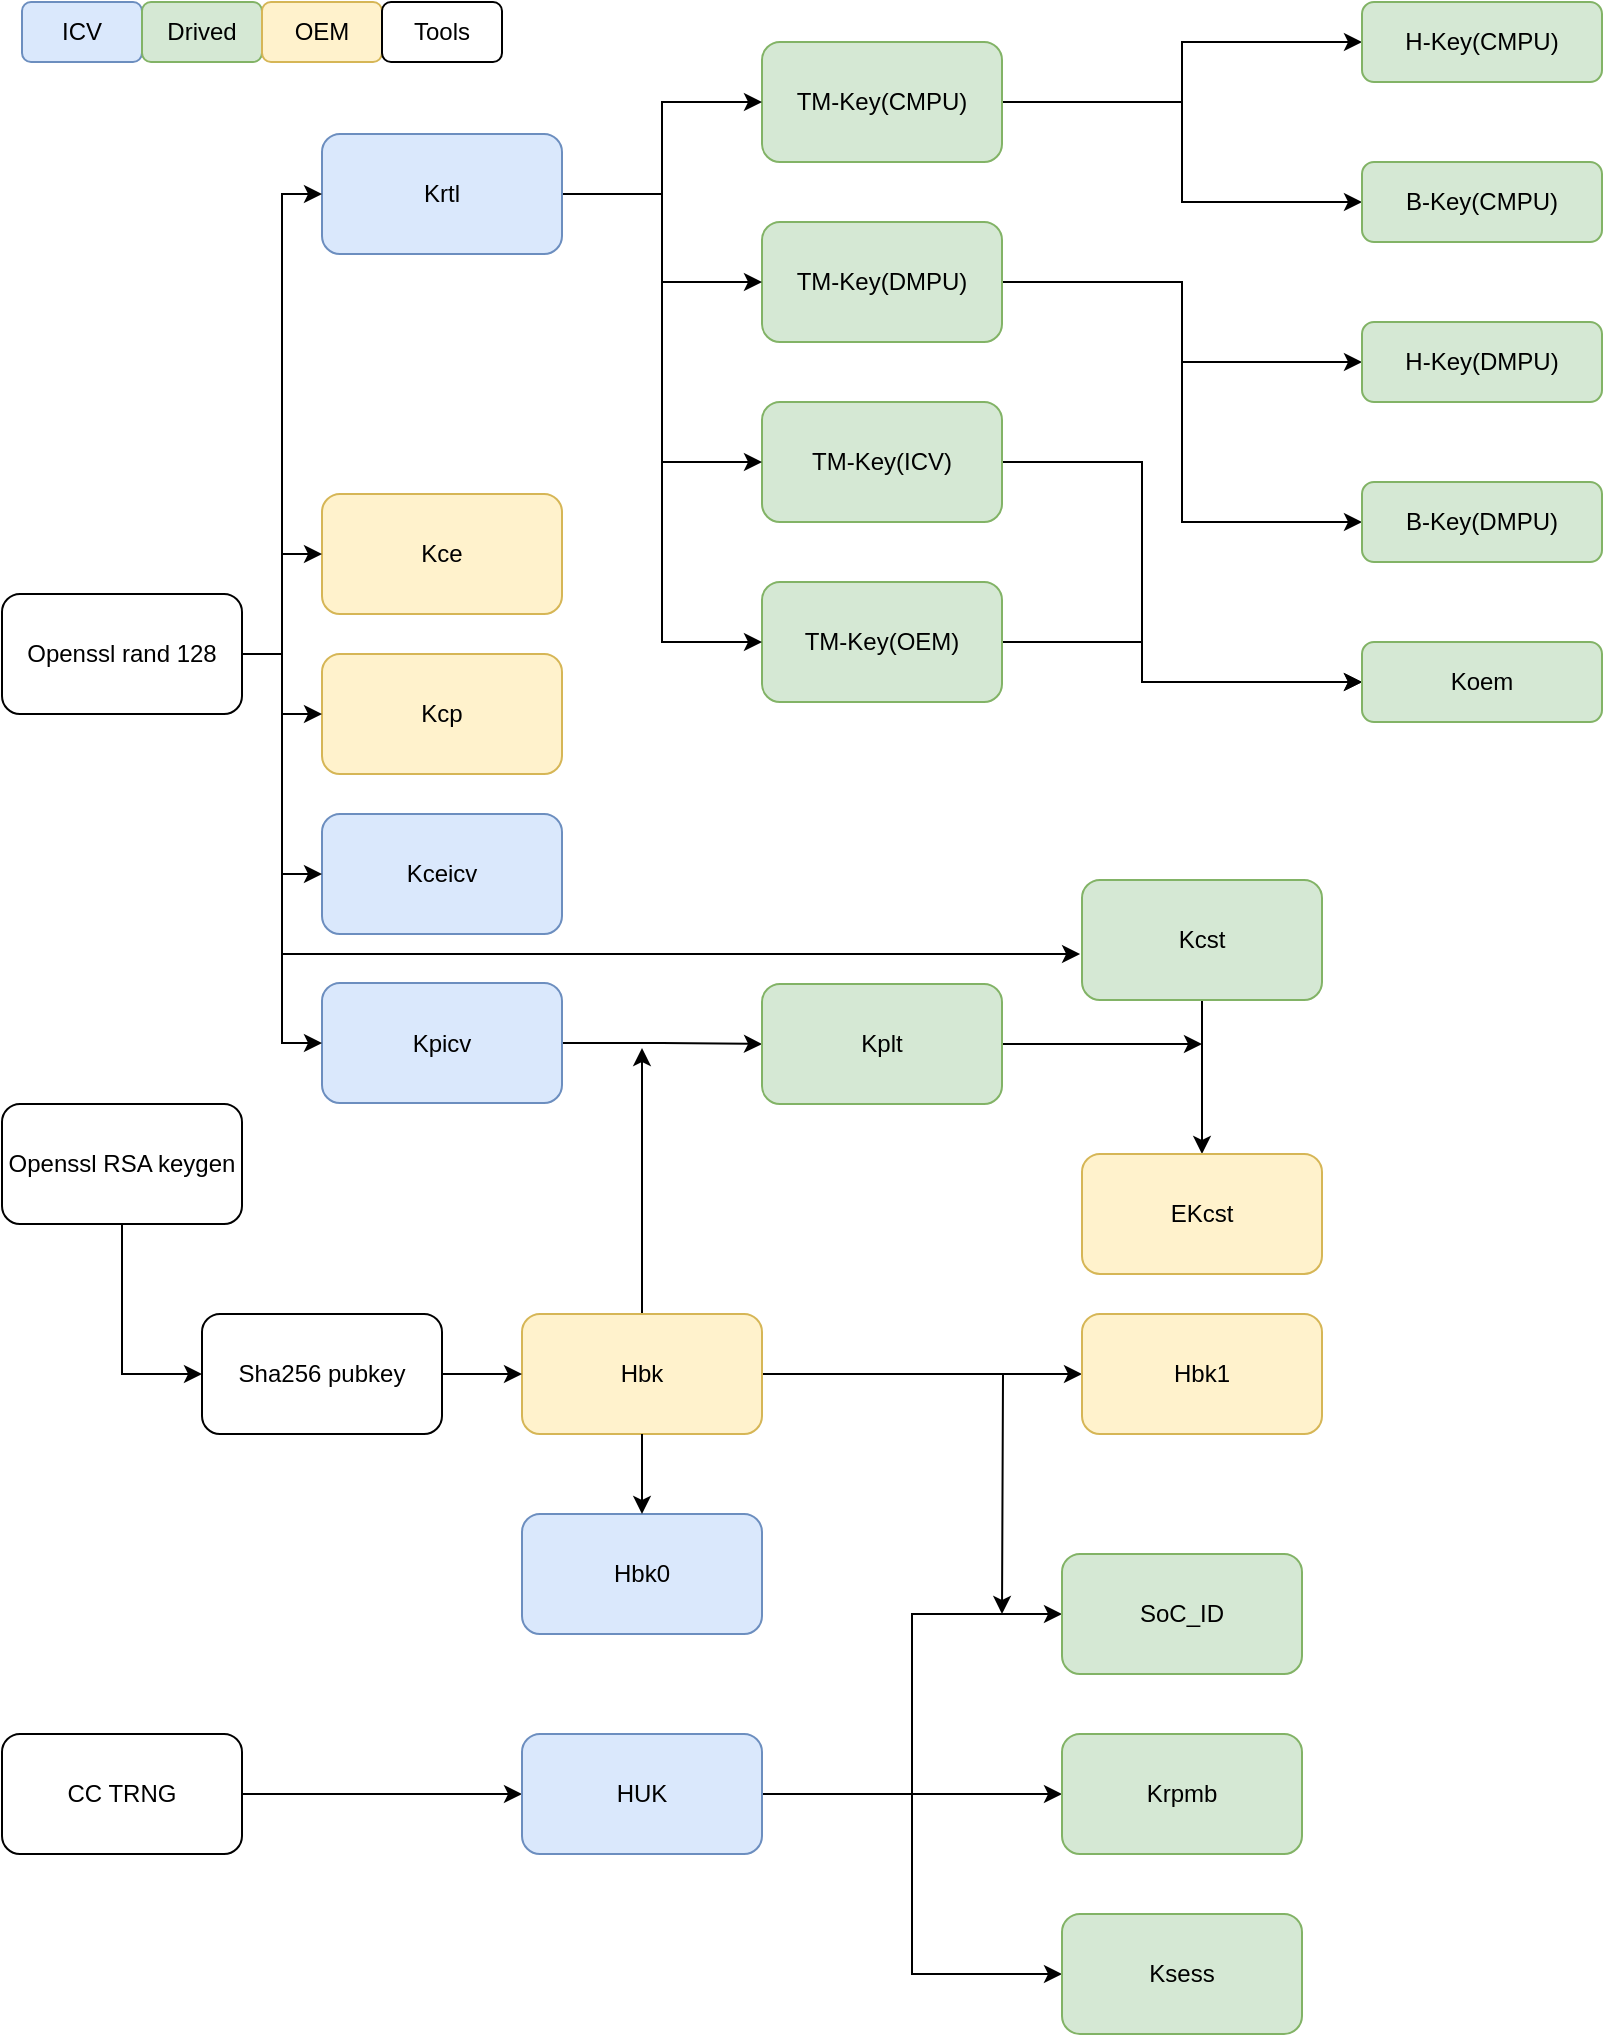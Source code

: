 <mxfile version="14.9.8" type="github">
  <diagram id="cxLaXhrbLM5JqckCb5S5" name="Page-1">
    <mxGraphModel dx="1422" dy="705" grid="1" gridSize="10" guides="1" tooltips="1" connect="1" arrows="1" fold="1" page="1" pageScale="1" pageWidth="827" pageHeight="1169" math="0" shadow="0">
      <root>
        <mxCell id="0" />
        <mxCell id="1" parent="0" />
        <mxCell id="Z79wILGU0lGRBrdp9CSD-12" style="edgeStyle=orthogonalEdgeStyle;rounded=0;orthogonalLoop=1;jettySize=auto;html=1;exitX=1;exitY=0.5;exitDx=0;exitDy=0;entryX=0;entryY=0.5;entryDx=0;entryDy=0;" edge="1" parent="1" source="Z79wILGU0lGRBrdp9CSD-1" target="Z79wILGU0lGRBrdp9CSD-5">
          <mxGeometry relative="1" as="geometry" />
        </mxCell>
        <mxCell id="Z79wILGU0lGRBrdp9CSD-13" style="edgeStyle=orthogonalEdgeStyle;rounded=0;orthogonalLoop=1;jettySize=auto;html=1;exitX=1;exitY=0.5;exitDx=0;exitDy=0;" edge="1" parent="1" source="Z79wILGU0lGRBrdp9CSD-1" target="Z79wILGU0lGRBrdp9CSD-6">
          <mxGeometry relative="1" as="geometry" />
        </mxCell>
        <mxCell id="Z79wILGU0lGRBrdp9CSD-1" value="TM-Key(CMPU)" style="rounded=1;whiteSpace=wrap;html=1;fillColor=#d5e8d4;strokeColor=#82b366;" vertex="1" parent="1">
          <mxGeometry x="380" y="114" width="120" height="60" as="geometry" />
        </mxCell>
        <mxCell id="Z79wILGU0lGRBrdp9CSD-14" style="edgeStyle=orthogonalEdgeStyle;rounded=0;orthogonalLoop=1;jettySize=auto;html=1;entryX=0;entryY=0.5;entryDx=0;entryDy=0;" edge="1" parent="1" source="Z79wILGU0lGRBrdp9CSD-2" target="Z79wILGU0lGRBrdp9CSD-7">
          <mxGeometry relative="1" as="geometry" />
        </mxCell>
        <mxCell id="Z79wILGU0lGRBrdp9CSD-15" style="edgeStyle=orthogonalEdgeStyle;rounded=0;orthogonalLoop=1;jettySize=auto;html=1;exitX=1;exitY=0.5;exitDx=0;exitDy=0;entryX=0;entryY=0.5;entryDx=0;entryDy=0;" edge="1" parent="1" source="Z79wILGU0lGRBrdp9CSD-2" target="Z79wILGU0lGRBrdp9CSD-8">
          <mxGeometry relative="1" as="geometry" />
        </mxCell>
        <mxCell id="Z79wILGU0lGRBrdp9CSD-2" value="TM-Key(DMPU)" style="rounded=1;whiteSpace=wrap;html=1;fillColor=#d5e8d4;strokeColor=#82b366;" vertex="1" parent="1">
          <mxGeometry x="380" y="204" width="120" height="60" as="geometry" />
        </mxCell>
        <mxCell id="Z79wILGU0lGRBrdp9CSD-16" style="edgeStyle=orthogonalEdgeStyle;rounded=0;orthogonalLoop=1;jettySize=auto;html=1;entryX=0;entryY=0.5;entryDx=0;entryDy=0;" edge="1" parent="1" source="Z79wILGU0lGRBrdp9CSD-3" target="Z79wILGU0lGRBrdp9CSD-9">
          <mxGeometry relative="1" as="geometry">
            <Array as="points">
              <mxPoint x="570" y="324" />
              <mxPoint x="570" y="434" />
            </Array>
          </mxGeometry>
        </mxCell>
        <mxCell id="Z79wILGU0lGRBrdp9CSD-3" value="TM-Key(ICV)" style="rounded=1;whiteSpace=wrap;html=1;fillColor=#d5e8d4;strokeColor=#82b366;" vertex="1" parent="1">
          <mxGeometry x="380" y="294" width="120" height="60" as="geometry" />
        </mxCell>
        <mxCell id="Z79wILGU0lGRBrdp9CSD-17" style="edgeStyle=orthogonalEdgeStyle;rounded=0;orthogonalLoop=1;jettySize=auto;html=1;entryX=0;entryY=0.5;entryDx=0;entryDy=0;" edge="1" parent="1" source="Z79wILGU0lGRBrdp9CSD-4" target="Z79wILGU0lGRBrdp9CSD-9">
          <mxGeometry relative="1" as="geometry">
            <Array as="points">
              <mxPoint x="570" y="414" />
              <mxPoint x="570" y="434" />
            </Array>
          </mxGeometry>
        </mxCell>
        <mxCell id="Z79wILGU0lGRBrdp9CSD-4" value="TM-Key(OEM)" style="rounded=1;whiteSpace=wrap;html=1;fillColor=#d5e8d4;strokeColor=#82b366;" vertex="1" parent="1">
          <mxGeometry x="380" y="384" width="120" height="60" as="geometry" />
        </mxCell>
        <mxCell id="Z79wILGU0lGRBrdp9CSD-5" value="H-Key(CMPU)" style="rounded=1;whiteSpace=wrap;html=1;fillColor=#d5e8d4;strokeColor=#82b366;" vertex="1" parent="1">
          <mxGeometry x="680" y="94" width="120" height="40" as="geometry" />
        </mxCell>
        <mxCell id="Z79wILGU0lGRBrdp9CSD-6" value="B-Key(CMPU)" style="rounded=1;whiteSpace=wrap;html=1;fillColor=#d5e8d4;strokeColor=#82b366;" vertex="1" parent="1">
          <mxGeometry x="680" y="174" width="120" height="40" as="geometry" />
        </mxCell>
        <mxCell id="Z79wILGU0lGRBrdp9CSD-7" value="H-Key(DMPU)" style="rounded=1;whiteSpace=wrap;html=1;fillColor=#d5e8d4;strokeColor=#82b366;" vertex="1" parent="1">
          <mxGeometry x="680" y="254" width="120" height="40" as="geometry" />
        </mxCell>
        <mxCell id="Z79wILGU0lGRBrdp9CSD-8" value="B-Key(DMPU)" style="rounded=1;whiteSpace=wrap;html=1;fillColor=#d5e8d4;strokeColor=#82b366;" vertex="1" parent="1">
          <mxGeometry x="680" y="334" width="120" height="40" as="geometry" />
        </mxCell>
        <mxCell id="Z79wILGU0lGRBrdp9CSD-9" value="Koem" style="rounded=1;whiteSpace=wrap;html=1;fillColor=#d5e8d4;strokeColor=#82b366;" vertex="1" parent="1">
          <mxGeometry x="680" y="414" width="120" height="40" as="geometry" />
        </mxCell>
        <mxCell id="Z79wILGU0lGRBrdp9CSD-19" style="edgeStyle=orthogonalEdgeStyle;rounded=0;orthogonalLoop=1;jettySize=auto;html=1;entryX=0;entryY=0.5;entryDx=0;entryDy=0;" edge="1" parent="1" source="Z79wILGU0lGRBrdp9CSD-18" target="Z79wILGU0lGRBrdp9CSD-1">
          <mxGeometry relative="1" as="geometry" />
        </mxCell>
        <mxCell id="Z79wILGU0lGRBrdp9CSD-20" style="edgeStyle=orthogonalEdgeStyle;rounded=0;orthogonalLoop=1;jettySize=auto;html=1;" edge="1" parent="1" source="Z79wILGU0lGRBrdp9CSD-18" target="Z79wILGU0lGRBrdp9CSD-2">
          <mxGeometry relative="1" as="geometry" />
        </mxCell>
        <mxCell id="Z79wILGU0lGRBrdp9CSD-21" style="edgeStyle=orthogonalEdgeStyle;rounded=0;orthogonalLoop=1;jettySize=auto;html=1;entryX=0;entryY=0.5;entryDx=0;entryDy=0;" edge="1" parent="1" source="Z79wILGU0lGRBrdp9CSD-18" target="Z79wILGU0lGRBrdp9CSD-3">
          <mxGeometry relative="1" as="geometry" />
        </mxCell>
        <mxCell id="Z79wILGU0lGRBrdp9CSD-22" style="edgeStyle=orthogonalEdgeStyle;rounded=0;orthogonalLoop=1;jettySize=auto;html=1;entryX=0;entryY=0.5;entryDx=0;entryDy=0;" edge="1" parent="1" source="Z79wILGU0lGRBrdp9CSD-18" target="Z79wILGU0lGRBrdp9CSD-4">
          <mxGeometry relative="1" as="geometry" />
        </mxCell>
        <mxCell id="Z79wILGU0lGRBrdp9CSD-18" value="Krtl" style="rounded=1;whiteSpace=wrap;html=1;fillColor=#dae8fc;strokeColor=#6c8ebf;" vertex="1" parent="1">
          <mxGeometry x="160" y="160" width="120" height="60" as="geometry" />
        </mxCell>
        <mxCell id="Z79wILGU0lGRBrdp9CSD-23" value="ICV" style="rounded=1;whiteSpace=wrap;html=1;fillColor=#dae8fc;strokeColor=#6c8ebf;" vertex="1" parent="1">
          <mxGeometry x="10" y="94" width="60" height="30" as="geometry" />
        </mxCell>
        <mxCell id="Z79wILGU0lGRBrdp9CSD-24" value="Drived" style="rounded=1;whiteSpace=wrap;html=1;fillColor=#d5e8d4;strokeColor=#82b366;" vertex="1" parent="1">
          <mxGeometry x="70" y="94" width="60" height="30" as="geometry" />
        </mxCell>
        <mxCell id="Z79wILGU0lGRBrdp9CSD-25" value="OEM" style="rounded=1;whiteSpace=wrap;html=1;fillColor=#fff2cc;strokeColor=#d6b656;" vertex="1" parent="1">
          <mxGeometry x="130" y="94" width="60" height="30" as="geometry" />
        </mxCell>
        <mxCell id="Z79wILGU0lGRBrdp9CSD-26" value="Tools" style="rounded=1;whiteSpace=wrap;html=1;" vertex="1" parent="1">
          <mxGeometry x="190" y="94" width="60" height="30" as="geometry" />
        </mxCell>
        <mxCell id="Z79wILGU0lGRBrdp9CSD-27" value="Kce" style="rounded=1;whiteSpace=wrap;html=1;fillColor=#fff2cc;strokeColor=#d6b656;" vertex="1" parent="1">
          <mxGeometry x="160" y="340" width="120" height="60" as="geometry" />
        </mxCell>
        <mxCell id="Z79wILGU0lGRBrdp9CSD-28" value="Kcp" style="rounded=1;whiteSpace=wrap;html=1;fillColor=#fff2cc;strokeColor=#d6b656;" vertex="1" parent="1">
          <mxGeometry x="160" y="420" width="120" height="60" as="geometry" />
        </mxCell>
        <mxCell id="Z79wILGU0lGRBrdp9CSD-29" value="Kceicv" style="rounded=1;whiteSpace=wrap;html=1;fillColor=#dae8fc;strokeColor=#6c8ebf;" vertex="1" parent="1">
          <mxGeometry x="160" y="500" width="120" height="60" as="geometry" />
        </mxCell>
        <mxCell id="Z79wILGU0lGRBrdp9CSD-33" style="edgeStyle=orthogonalEdgeStyle;rounded=0;orthogonalLoop=1;jettySize=auto;html=1;entryX=0;entryY=0.5;entryDx=0;entryDy=0;" edge="1" parent="1" source="Z79wILGU0lGRBrdp9CSD-30" target="Z79wILGU0lGRBrdp9CSD-32">
          <mxGeometry relative="1" as="geometry" />
        </mxCell>
        <mxCell id="Z79wILGU0lGRBrdp9CSD-30" value="Kpicv" style="rounded=1;whiteSpace=wrap;html=1;fillColor=#dae8fc;strokeColor=#6c8ebf;" vertex="1" parent="1">
          <mxGeometry x="160" y="584.5" width="120" height="60" as="geometry" />
        </mxCell>
        <mxCell id="Z79wILGU0lGRBrdp9CSD-35" style="edgeStyle=orthogonalEdgeStyle;rounded=0;orthogonalLoop=1;jettySize=auto;html=1;entryX=0;entryY=0.5;entryDx=0;entryDy=0;" edge="1" parent="1" source="Z79wILGU0lGRBrdp9CSD-31" target="Z79wILGU0lGRBrdp9CSD-18">
          <mxGeometry relative="1" as="geometry" />
        </mxCell>
        <mxCell id="Z79wILGU0lGRBrdp9CSD-36" style="edgeStyle=orthogonalEdgeStyle;rounded=0;orthogonalLoop=1;jettySize=auto;html=1;entryX=0;entryY=0.5;entryDx=0;entryDy=0;" edge="1" parent="1" source="Z79wILGU0lGRBrdp9CSD-31" target="Z79wILGU0lGRBrdp9CSD-27">
          <mxGeometry relative="1" as="geometry" />
        </mxCell>
        <mxCell id="Z79wILGU0lGRBrdp9CSD-37" style="edgeStyle=orthogonalEdgeStyle;rounded=0;orthogonalLoop=1;jettySize=auto;html=1;entryX=0;entryY=0.5;entryDx=0;entryDy=0;" edge="1" parent="1" source="Z79wILGU0lGRBrdp9CSD-31" target="Z79wILGU0lGRBrdp9CSD-28">
          <mxGeometry relative="1" as="geometry" />
        </mxCell>
        <mxCell id="Z79wILGU0lGRBrdp9CSD-38" style="edgeStyle=orthogonalEdgeStyle;rounded=0;orthogonalLoop=1;jettySize=auto;html=1;entryX=0;entryY=0.5;entryDx=0;entryDy=0;" edge="1" parent="1" source="Z79wILGU0lGRBrdp9CSD-31" target="Z79wILGU0lGRBrdp9CSD-29">
          <mxGeometry relative="1" as="geometry">
            <mxPoint x="60" y="510" as="targetPoint" />
          </mxGeometry>
        </mxCell>
        <mxCell id="Z79wILGU0lGRBrdp9CSD-39" style="edgeStyle=orthogonalEdgeStyle;rounded=0;orthogonalLoop=1;jettySize=auto;html=1;entryX=0;entryY=0.5;entryDx=0;entryDy=0;" edge="1" parent="1" source="Z79wILGU0lGRBrdp9CSD-31" target="Z79wILGU0lGRBrdp9CSD-30">
          <mxGeometry relative="1" as="geometry" />
        </mxCell>
        <mxCell id="Z79wILGU0lGRBrdp9CSD-40" style="edgeStyle=orthogonalEdgeStyle;rounded=0;orthogonalLoop=1;jettySize=auto;html=1;entryX=-0.008;entryY=0.617;entryDx=0;entryDy=0;entryPerimeter=0;exitX=1;exitY=0.5;exitDx=0;exitDy=0;" edge="1" parent="1" source="Z79wILGU0lGRBrdp9CSD-31" target="Z79wILGU0lGRBrdp9CSD-34">
          <mxGeometry relative="1" as="geometry">
            <Array as="points">
              <mxPoint x="140" y="420" />
              <mxPoint x="140" y="570" />
              <mxPoint x="519" y="570" />
            </Array>
          </mxGeometry>
        </mxCell>
        <mxCell id="Z79wILGU0lGRBrdp9CSD-31" value="Openssl rand 128" style="rounded=1;whiteSpace=wrap;html=1;" vertex="1" parent="1">
          <mxGeometry y="390" width="120" height="60" as="geometry" />
        </mxCell>
        <mxCell id="Z79wILGU0lGRBrdp9CSD-44" style="edgeStyle=orthogonalEdgeStyle;rounded=0;orthogonalLoop=1;jettySize=auto;html=1;" edge="1" parent="1" source="Z79wILGU0lGRBrdp9CSD-32">
          <mxGeometry relative="1" as="geometry">
            <mxPoint x="600" y="615" as="targetPoint" />
          </mxGeometry>
        </mxCell>
        <mxCell id="Z79wILGU0lGRBrdp9CSD-32" value="Kplt" style="rounded=1;whiteSpace=wrap;html=1;fillColor=#d5e8d4;strokeColor=#82b366;" vertex="1" parent="1">
          <mxGeometry x="380" y="585" width="120" height="60" as="geometry" />
        </mxCell>
        <mxCell id="Z79wILGU0lGRBrdp9CSD-43" style="edgeStyle=orthogonalEdgeStyle;rounded=0;orthogonalLoop=1;jettySize=auto;html=1;entryX=0.5;entryY=0;entryDx=0;entryDy=0;" edge="1" parent="1" source="Z79wILGU0lGRBrdp9CSD-34" target="Z79wILGU0lGRBrdp9CSD-42">
          <mxGeometry relative="1" as="geometry" />
        </mxCell>
        <mxCell id="Z79wILGU0lGRBrdp9CSD-34" value="Kcst" style="rounded=1;whiteSpace=wrap;html=1;fillColor=#d5e8d4;strokeColor=#82b366;" vertex="1" parent="1">
          <mxGeometry x="540" y="533" width="120" height="60" as="geometry" />
        </mxCell>
        <mxCell id="Z79wILGU0lGRBrdp9CSD-45" style="edgeStyle=orthogonalEdgeStyle;rounded=0;orthogonalLoop=1;jettySize=auto;html=1;" edge="1" parent="1" source="Z79wILGU0lGRBrdp9CSD-41">
          <mxGeometry relative="1" as="geometry">
            <mxPoint x="320" y="617" as="targetPoint" />
          </mxGeometry>
        </mxCell>
        <mxCell id="Z79wILGU0lGRBrdp9CSD-48" style="edgeStyle=orthogonalEdgeStyle;rounded=0;orthogonalLoop=1;jettySize=auto;html=1;entryX=0;entryY=0.5;entryDx=0;entryDy=0;" edge="1" parent="1" source="Z79wILGU0lGRBrdp9CSD-41" target="Z79wILGU0lGRBrdp9CSD-47">
          <mxGeometry relative="1" as="geometry" />
        </mxCell>
        <mxCell id="Z79wILGU0lGRBrdp9CSD-63" style="edgeStyle=orthogonalEdgeStyle;rounded=0;orthogonalLoop=1;jettySize=auto;html=1;exitX=1;exitY=0.5;exitDx=0;exitDy=0;" edge="1" parent="1" source="Z79wILGU0lGRBrdp9CSD-41">
          <mxGeometry relative="1" as="geometry">
            <mxPoint x="500" y="900" as="targetPoint" />
          </mxGeometry>
        </mxCell>
        <mxCell id="Z79wILGU0lGRBrdp9CSD-41" value="Hbk" style="rounded=1;whiteSpace=wrap;html=1;fillColor=#fff2cc;strokeColor=#d6b656;" vertex="1" parent="1">
          <mxGeometry x="260" y="750" width="120" height="60" as="geometry" />
        </mxCell>
        <mxCell id="Z79wILGU0lGRBrdp9CSD-42" value="EKcst" style="rounded=1;whiteSpace=wrap;html=1;fillColor=#fff2cc;strokeColor=#d6b656;" vertex="1" parent="1">
          <mxGeometry x="540" y="670" width="120" height="60" as="geometry" />
        </mxCell>
        <mxCell id="Z79wILGU0lGRBrdp9CSD-46" value="Hbk0" style="rounded=1;whiteSpace=wrap;html=1;fillColor=#dae8fc;strokeColor=#6c8ebf;" vertex="1" parent="1">
          <mxGeometry x="260" y="850" width="120" height="60" as="geometry" />
        </mxCell>
        <mxCell id="Z79wILGU0lGRBrdp9CSD-47" value="Hbk1" style="rounded=1;whiteSpace=wrap;html=1;fillColor=#fff2cc;strokeColor=#d6b656;" vertex="1" parent="1">
          <mxGeometry x="540" y="750" width="120" height="60" as="geometry" />
        </mxCell>
        <mxCell id="Z79wILGU0lGRBrdp9CSD-51" style="edgeStyle=orthogonalEdgeStyle;rounded=0;orthogonalLoop=1;jettySize=auto;html=1;entryX=0;entryY=0.5;entryDx=0;entryDy=0;" edge="1" parent="1" source="Z79wILGU0lGRBrdp9CSD-49" target="Z79wILGU0lGRBrdp9CSD-50">
          <mxGeometry relative="1" as="geometry" />
        </mxCell>
        <mxCell id="Z79wILGU0lGRBrdp9CSD-49" value="Openssl RSA keygen" style="rounded=1;whiteSpace=wrap;html=1;" vertex="1" parent="1">
          <mxGeometry y="645" width="120" height="60" as="geometry" />
        </mxCell>
        <mxCell id="Z79wILGU0lGRBrdp9CSD-52" style="edgeStyle=orthogonalEdgeStyle;rounded=0;orthogonalLoop=1;jettySize=auto;html=1;exitX=1;exitY=0.5;exitDx=0;exitDy=0;entryX=0;entryY=0.5;entryDx=0;entryDy=0;" edge="1" parent="1" source="Z79wILGU0lGRBrdp9CSD-50" target="Z79wILGU0lGRBrdp9CSD-41">
          <mxGeometry relative="1" as="geometry" />
        </mxCell>
        <mxCell id="Z79wILGU0lGRBrdp9CSD-53" style="edgeStyle=orthogonalEdgeStyle;rounded=0;orthogonalLoop=1;jettySize=auto;html=1;entryX=0.5;entryY=0;entryDx=0;entryDy=0;" edge="1" parent="1" source="Z79wILGU0lGRBrdp9CSD-41" target="Z79wILGU0lGRBrdp9CSD-46">
          <mxGeometry relative="1" as="geometry" />
        </mxCell>
        <mxCell id="Z79wILGU0lGRBrdp9CSD-50" value="Sha256 pubkey" style="rounded=1;whiteSpace=wrap;html=1;" vertex="1" parent="1">
          <mxGeometry x="100" y="750" width="120" height="60" as="geometry" />
        </mxCell>
        <mxCell id="Z79wILGU0lGRBrdp9CSD-56" style="edgeStyle=orthogonalEdgeStyle;rounded=0;orthogonalLoop=1;jettySize=auto;html=1;entryX=0;entryY=0.5;entryDx=0;entryDy=0;" edge="1" parent="1" source="Z79wILGU0lGRBrdp9CSD-54" target="Z79wILGU0lGRBrdp9CSD-55">
          <mxGeometry relative="1" as="geometry" />
        </mxCell>
        <mxCell id="Z79wILGU0lGRBrdp9CSD-54" value="CC TRNG" style="rounded=1;whiteSpace=wrap;html=1;" vertex="1" parent="1">
          <mxGeometry y="960" width="120" height="60" as="geometry" />
        </mxCell>
        <mxCell id="Z79wILGU0lGRBrdp9CSD-60" style="edgeStyle=orthogonalEdgeStyle;rounded=0;orthogonalLoop=1;jettySize=auto;html=1;entryX=0;entryY=0.5;entryDx=0;entryDy=0;" edge="1" parent="1" source="Z79wILGU0lGRBrdp9CSD-55" target="Z79wILGU0lGRBrdp9CSD-58">
          <mxGeometry relative="1" as="geometry" />
        </mxCell>
        <mxCell id="Z79wILGU0lGRBrdp9CSD-61" style="edgeStyle=orthogonalEdgeStyle;rounded=0;orthogonalLoop=1;jettySize=auto;html=1;entryX=0;entryY=0.5;entryDx=0;entryDy=0;" edge="1" parent="1" source="Z79wILGU0lGRBrdp9CSD-55" target="Z79wILGU0lGRBrdp9CSD-57">
          <mxGeometry relative="1" as="geometry" />
        </mxCell>
        <mxCell id="Z79wILGU0lGRBrdp9CSD-62" style="edgeStyle=orthogonalEdgeStyle;rounded=0;orthogonalLoop=1;jettySize=auto;html=1;entryX=0;entryY=0.5;entryDx=0;entryDy=0;" edge="1" parent="1" source="Z79wILGU0lGRBrdp9CSD-55" target="Z79wILGU0lGRBrdp9CSD-59">
          <mxGeometry relative="1" as="geometry" />
        </mxCell>
        <mxCell id="Z79wILGU0lGRBrdp9CSD-55" value="HUK" style="rounded=1;whiteSpace=wrap;html=1;fillColor=#dae8fc;strokeColor=#6c8ebf;" vertex="1" parent="1">
          <mxGeometry x="260" y="960" width="120" height="60" as="geometry" />
        </mxCell>
        <mxCell id="Z79wILGU0lGRBrdp9CSD-57" value="Ksess" style="rounded=1;whiteSpace=wrap;html=1;fillColor=#d5e8d4;strokeColor=#82b366;" vertex="1" parent="1">
          <mxGeometry x="530" y="1050" width="120" height="60" as="geometry" />
        </mxCell>
        <mxCell id="Z79wILGU0lGRBrdp9CSD-58" value="Krpmb" style="rounded=1;whiteSpace=wrap;html=1;fillColor=#d5e8d4;strokeColor=#82b366;" vertex="1" parent="1">
          <mxGeometry x="530" y="960" width="120" height="60" as="geometry" />
        </mxCell>
        <mxCell id="Z79wILGU0lGRBrdp9CSD-59" value="SoC_ID" style="rounded=1;whiteSpace=wrap;html=1;fillColor=#d5e8d4;strokeColor=#82b366;" vertex="1" parent="1">
          <mxGeometry x="530" y="870" width="120" height="60" as="geometry" />
        </mxCell>
      </root>
    </mxGraphModel>
  </diagram>
</mxfile>

